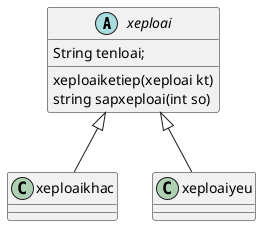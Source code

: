 @startuml
'https://plantuml.com/class-diagram

abstract class xeploai{
    String tenloai;
    xeploaiketiep(xeploai kt)
    string sapxeploai(int so)
}
xeploai<|--xeploaikhac
xeploai<|-- xeploaiyeu
@enduml